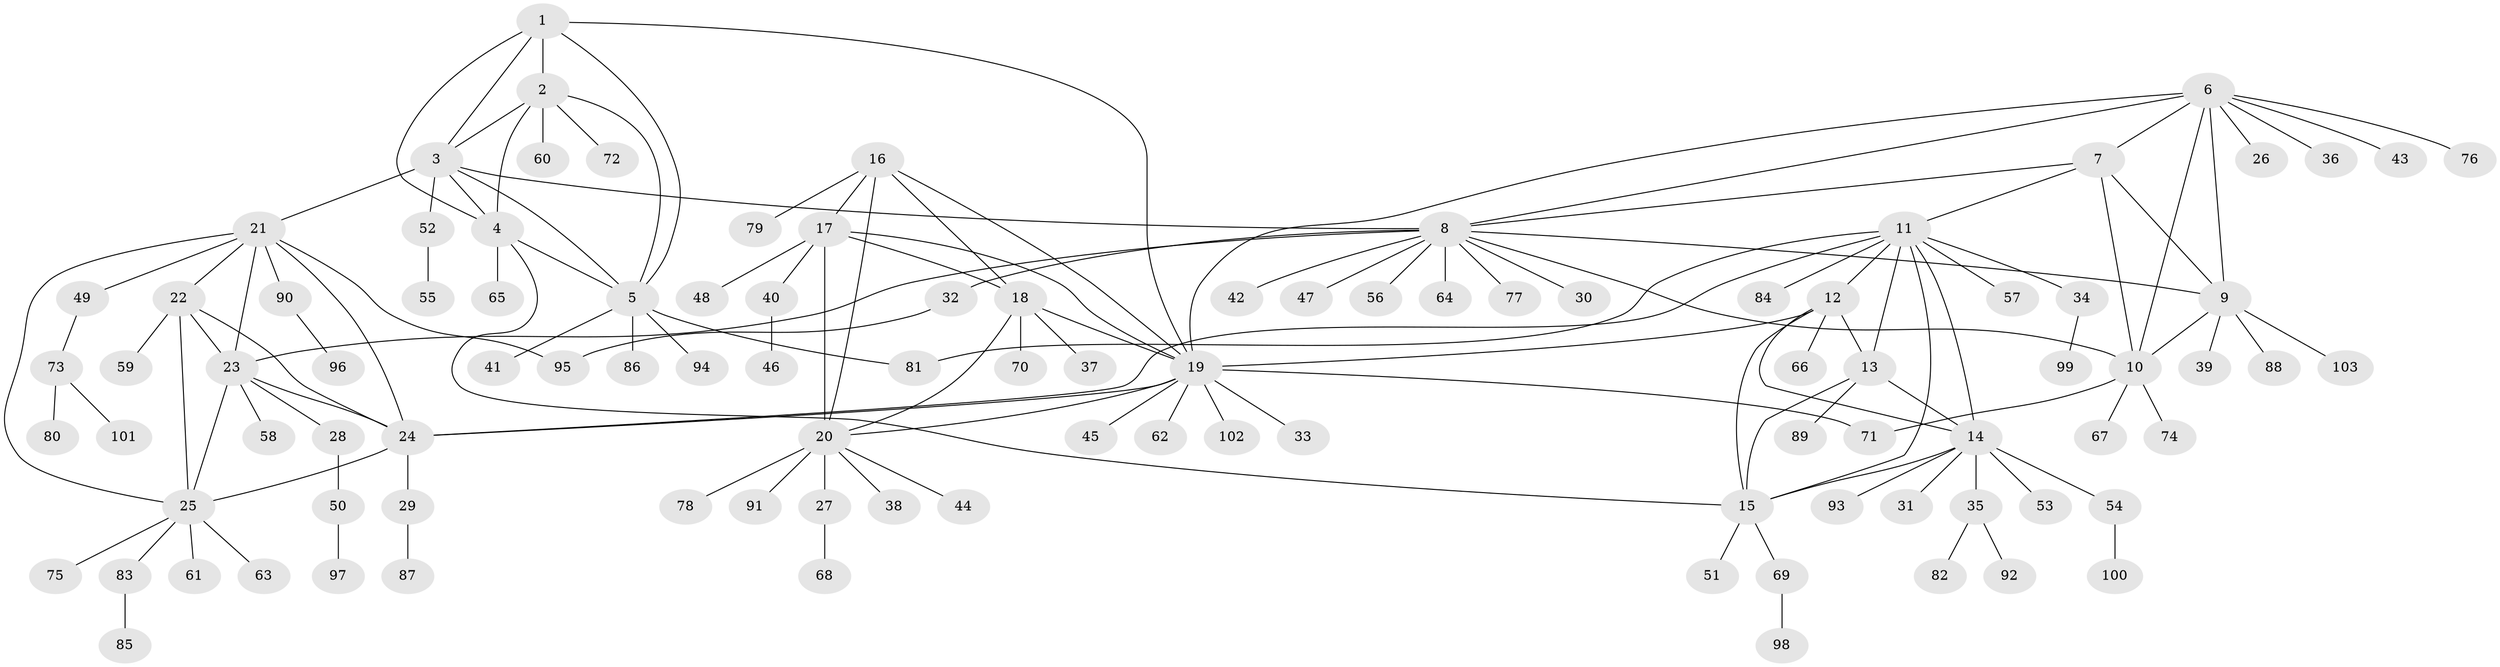 // Generated by graph-tools (version 1.1) at 2025/02/03/09/25 03:02:44]
// undirected, 103 vertices, 141 edges
graph export_dot {
graph [start="1"]
  node [color=gray90,style=filled];
  1;
  2;
  3;
  4;
  5;
  6;
  7;
  8;
  9;
  10;
  11;
  12;
  13;
  14;
  15;
  16;
  17;
  18;
  19;
  20;
  21;
  22;
  23;
  24;
  25;
  26;
  27;
  28;
  29;
  30;
  31;
  32;
  33;
  34;
  35;
  36;
  37;
  38;
  39;
  40;
  41;
  42;
  43;
  44;
  45;
  46;
  47;
  48;
  49;
  50;
  51;
  52;
  53;
  54;
  55;
  56;
  57;
  58;
  59;
  60;
  61;
  62;
  63;
  64;
  65;
  66;
  67;
  68;
  69;
  70;
  71;
  72;
  73;
  74;
  75;
  76;
  77;
  78;
  79;
  80;
  81;
  82;
  83;
  84;
  85;
  86;
  87;
  88;
  89;
  90;
  91;
  92;
  93;
  94;
  95;
  96;
  97;
  98;
  99;
  100;
  101;
  102;
  103;
  1 -- 2;
  1 -- 3;
  1 -- 4;
  1 -- 5;
  1 -- 19;
  2 -- 3;
  2 -- 4;
  2 -- 5;
  2 -- 60;
  2 -- 72;
  3 -- 4;
  3 -- 5;
  3 -- 8;
  3 -- 21;
  3 -- 52;
  4 -- 5;
  4 -- 15;
  4 -- 65;
  5 -- 41;
  5 -- 81;
  5 -- 86;
  5 -- 94;
  6 -- 7;
  6 -- 8;
  6 -- 9;
  6 -- 10;
  6 -- 19;
  6 -- 26;
  6 -- 36;
  6 -- 43;
  6 -- 76;
  7 -- 8;
  7 -- 9;
  7 -- 10;
  7 -- 11;
  8 -- 9;
  8 -- 10;
  8 -- 23;
  8 -- 30;
  8 -- 32;
  8 -- 42;
  8 -- 47;
  8 -- 56;
  8 -- 64;
  8 -- 77;
  9 -- 10;
  9 -- 39;
  9 -- 88;
  9 -- 103;
  10 -- 67;
  10 -- 71;
  10 -- 74;
  11 -- 12;
  11 -- 13;
  11 -- 14;
  11 -- 15;
  11 -- 24;
  11 -- 34;
  11 -- 57;
  11 -- 81;
  11 -- 84;
  12 -- 13;
  12 -- 14;
  12 -- 15;
  12 -- 19;
  12 -- 66;
  13 -- 14;
  13 -- 15;
  13 -- 89;
  14 -- 15;
  14 -- 31;
  14 -- 35;
  14 -- 53;
  14 -- 54;
  14 -- 93;
  15 -- 51;
  15 -- 69;
  16 -- 17;
  16 -- 18;
  16 -- 19;
  16 -- 20;
  16 -- 79;
  17 -- 18;
  17 -- 19;
  17 -- 20;
  17 -- 40;
  17 -- 48;
  18 -- 19;
  18 -- 20;
  18 -- 37;
  18 -- 70;
  19 -- 20;
  19 -- 24;
  19 -- 33;
  19 -- 45;
  19 -- 62;
  19 -- 71;
  19 -- 102;
  20 -- 27;
  20 -- 38;
  20 -- 44;
  20 -- 78;
  20 -- 91;
  21 -- 22;
  21 -- 23;
  21 -- 24;
  21 -- 25;
  21 -- 49;
  21 -- 90;
  21 -- 95;
  22 -- 23;
  22 -- 24;
  22 -- 25;
  22 -- 59;
  23 -- 24;
  23 -- 25;
  23 -- 28;
  23 -- 58;
  24 -- 25;
  24 -- 29;
  25 -- 61;
  25 -- 63;
  25 -- 75;
  25 -- 83;
  27 -- 68;
  28 -- 50;
  29 -- 87;
  32 -- 95;
  34 -- 99;
  35 -- 82;
  35 -- 92;
  40 -- 46;
  49 -- 73;
  50 -- 97;
  52 -- 55;
  54 -- 100;
  69 -- 98;
  73 -- 80;
  73 -- 101;
  83 -- 85;
  90 -- 96;
}

